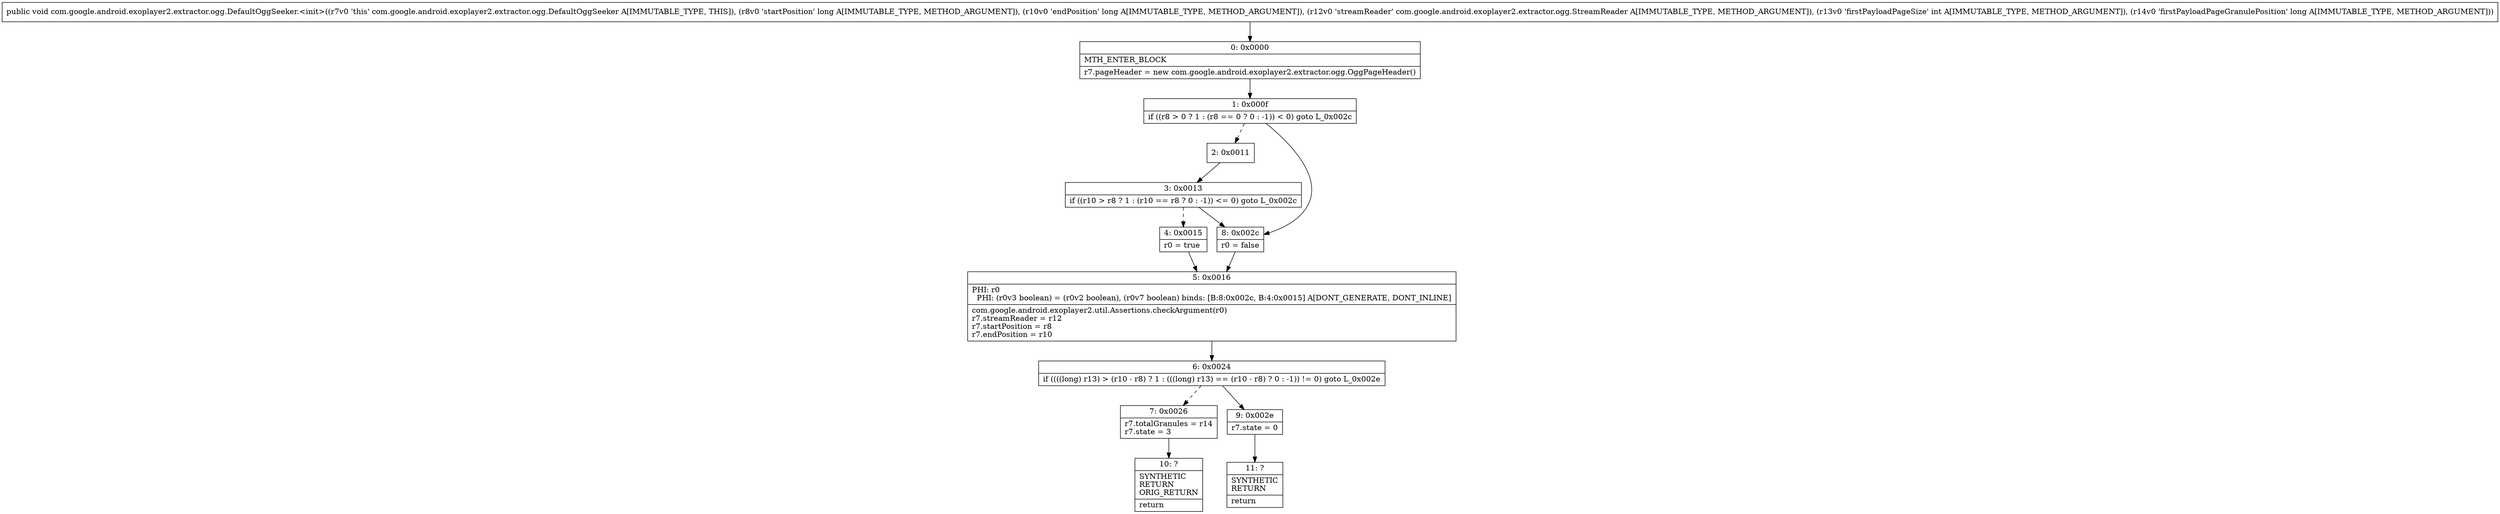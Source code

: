 digraph "CFG forcom.google.android.exoplayer2.extractor.ogg.DefaultOggSeeker.\<init\>(JJLcom\/google\/android\/exoplayer2\/extractor\/ogg\/StreamReader;IJ)V" {
Node_0 [shape=record,label="{0\:\ 0x0000|MTH_ENTER_BLOCK\l|r7.pageHeader = new com.google.android.exoplayer2.extractor.ogg.OggPageHeader()\l}"];
Node_1 [shape=record,label="{1\:\ 0x000f|if ((r8 \> 0 ? 1 : (r8 == 0 ? 0 : \-1)) \< 0) goto L_0x002c\l}"];
Node_2 [shape=record,label="{2\:\ 0x0011}"];
Node_3 [shape=record,label="{3\:\ 0x0013|if ((r10 \> r8 ? 1 : (r10 == r8 ? 0 : \-1)) \<= 0) goto L_0x002c\l}"];
Node_4 [shape=record,label="{4\:\ 0x0015|r0 = true\l}"];
Node_5 [shape=record,label="{5\:\ 0x0016|PHI: r0 \l  PHI: (r0v3 boolean) = (r0v2 boolean), (r0v7 boolean) binds: [B:8:0x002c, B:4:0x0015] A[DONT_GENERATE, DONT_INLINE]\l|com.google.android.exoplayer2.util.Assertions.checkArgument(r0)\lr7.streamReader = r12\lr7.startPosition = r8\lr7.endPosition = r10\l}"];
Node_6 [shape=record,label="{6\:\ 0x0024|if ((((long) r13) \> (r10 \- r8) ? 1 : (((long) r13) == (r10 \- r8) ? 0 : \-1)) != 0) goto L_0x002e\l}"];
Node_7 [shape=record,label="{7\:\ 0x0026|r7.totalGranules = r14\lr7.state = 3\l}"];
Node_8 [shape=record,label="{8\:\ 0x002c|r0 = false\l}"];
Node_9 [shape=record,label="{9\:\ 0x002e|r7.state = 0\l}"];
Node_10 [shape=record,label="{10\:\ ?|SYNTHETIC\lRETURN\lORIG_RETURN\l|return\l}"];
Node_11 [shape=record,label="{11\:\ ?|SYNTHETIC\lRETURN\l|return\l}"];
MethodNode[shape=record,label="{public void com.google.android.exoplayer2.extractor.ogg.DefaultOggSeeker.\<init\>((r7v0 'this' com.google.android.exoplayer2.extractor.ogg.DefaultOggSeeker A[IMMUTABLE_TYPE, THIS]), (r8v0 'startPosition' long A[IMMUTABLE_TYPE, METHOD_ARGUMENT]), (r10v0 'endPosition' long A[IMMUTABLE_TYPE, METHOD_ARGUMENT]), (r12v0 'streamReader' com.google.android.exoplayer2.extractor.ogg.StreamReader A[IMMUTABLE_TYPE, METHOD_ARGUMENT]), (r13v0 'firstPayloadPageSize' int A[IMMUTABLE_TYPE, METHOD_ARGUMENT]), (r14v0 'firstPayloadPageGranulePosition' long A[IMMUTABLE_TYPE, METHOD_ARGUMENT])) }"];
MethodNode -> Node_0;
Node_0 -> Node_1;
Node_1 -> Node_2[style=dashed];
Node_1 -> Node_8;
Node_2 -> Node_3;
Node_3 -> Node_4[style=dashed];
Node_3 -> Node_8;
Node_4 -> Node_5;
Node_5 -> Node_6;
Node_6 -> Node_7[style=dashed];
Node_6 -> Node_9;
Node_7 -> Node_10;
Node_8 -> Node_5;
Node_9 -> Node_11;
}

